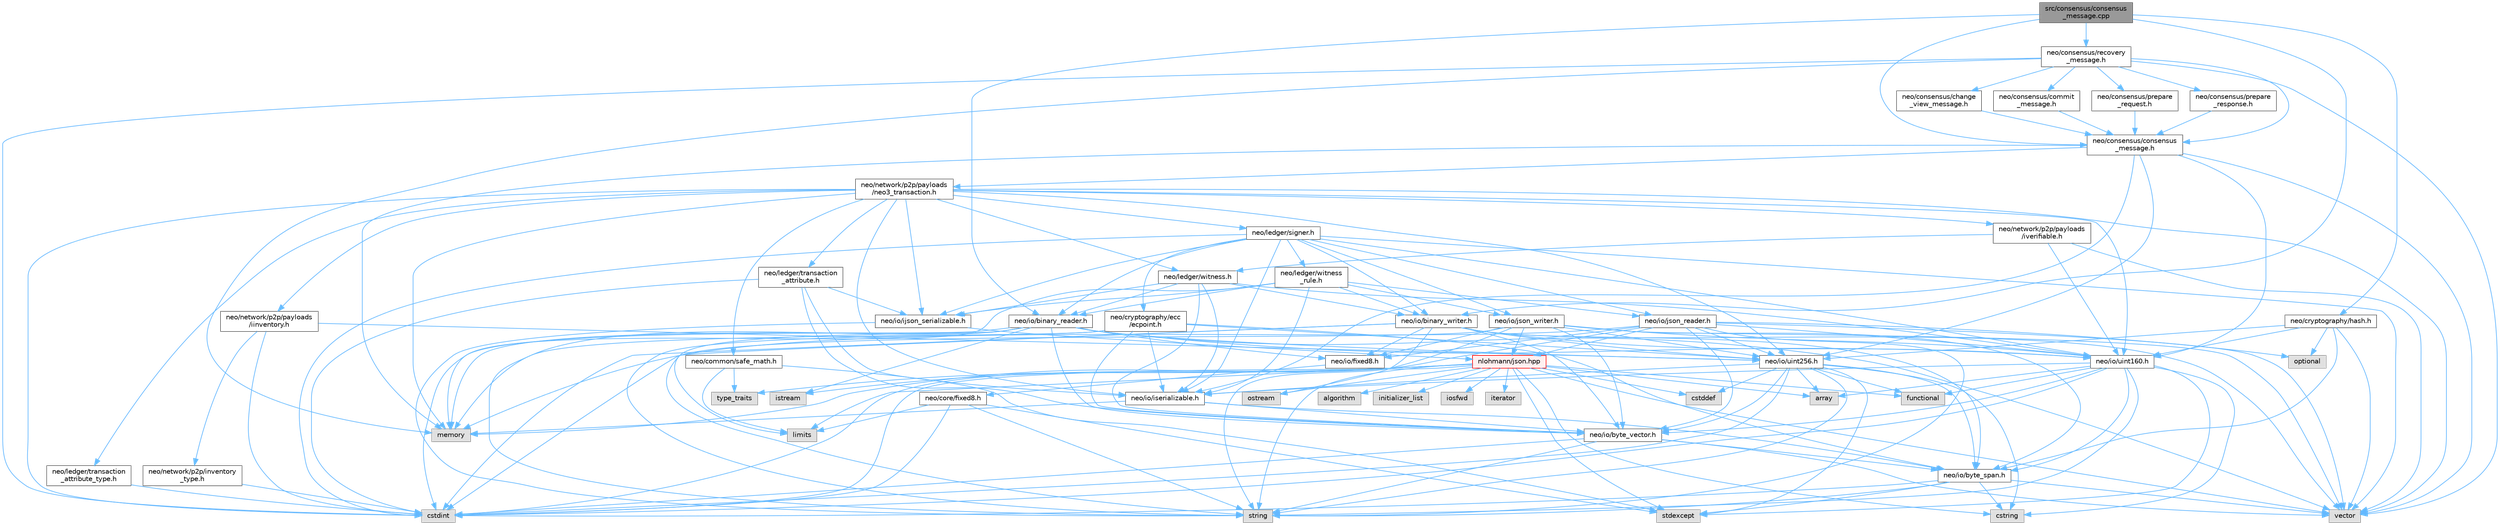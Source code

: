 digraph "src/consensus/consensus_message.cpp"
{
 // LATEX_PDF_SIZE
  bgcolor="transparent";
  edge [fontname=Helvetica,fontsize=10,labelfontname=Helvetica,labelfontsize=10];
  node [fontname=Helvetica,fontsize=10,shape=box,height=0.2,width=0.4];
  Node1 [id="Node000001",label="src/consensus/consensus\l_message.cpp",height=0.2,width=0.4,color="gray40", fillcolor="grey60", style="filled", fontcolor="black",tooltip=" "];
  Node1 -> Node2 [id="edge1_Node000001_Node000002",color="steelblue1",style="solid",tooltip=" "];
  Node2 [id="Node000002",label="neo/consensus/consensus\l_message.h",height=0.2,width=0.4,color="grey40", fillcolor="white", style="filled",URL="$consensus__message_8h.html",tooltip=" "];
  Node2 -> Node3 [id="edge2_Node000002_Node000003",color="steelblue1",style="solid",tooltip=" "];
  Node3 [id="Node000003",label="neo/io/iserializable.h",height=0.2,width=0.4,color="grey40", fillcolor="white", style="filled",URL="$iserializable_8h.html",tooltip=" "];
  Node3 -> Node4 [id="edge3_Node000003_Node000004",color="steelblue1",style="solid",tooltip=" "];
  Node4 [id="Node000004",label="neo/io/byte_span.h",height=0.2,width=0.4,color="grey40", fillcolor="white", style="filled",URL="$io_2byte__span_8h.html",tooltip=" "];
  Node4 -> Node5 [id="edge4_Node000004_Node000005",color="steelblue1",style="solid",tooltip=" "];
  Node5 [id="Node000005",label="cstdint",height=0.2,width=0.4,color="grey60", fillcolor="#E0E0E0", style="filled",tooltip=" "];
  Node4 -> Node6 [id="edge5_Node000004_Node000006",color="steelblue1",style="solid",tooltip=" "];
  Node6 [id="Node000006",label="cstring",height=0.2,width=0.4,color="grey60", fillcolor="#E0E0E0", style="filled",tooltip=" "];
  Node4 -> Node7 [id="edge6_Node000004_Node000007",color="steelblue1",style="solid",tooltip=" "];
  Node7 [id="Node000007",label="stdexcept",height=0.2,width=0.4,color="grey60", fillcolor="#E0E0E0", style="filled",tooltip=" "];
  Node4 -> Node8 [id="edge7_Node000004_Node000008",color="steelblue1",style="solid",tooltip=" "];
  Node8 [id="Node000008",label="string",height=0.2,width=0.4,color="grey60", fillcolor="#E0E0E0", style="filled",tooltip=" "];
  Node4 -> Node9 [id="edge8_Node000004_Node000009",color="steelblue1",style="solid",tooltip=" "];
  Node9 [id="Node000009",label="vector",height=0.2,width=0.4,color="grey60", fillcolor="#E0E0E0", style="filled",tooltip=" "];
  Node3 -> Node10 [id="edge9_Node000003_Node000010",color="steelblue1",style="solid",tooltip=" "];
  Node10 [id="Node000010",label="neo/io/byte_vector.h",height=0.2,width=0.4,color="grey40", fillcolor="white", style="filled",URL="$io_2byte__vector_8h.html",tooltip=" "];
  Node10 -> Node4 [id="edge10_Node000010_Node000004",color="steelblue1",style="solid",tooltip=" "];
  Node10 -> Node5 [id="edge11_Node000010_Node000005",color="steelblue1",style="solid",tooltip=" "];
  Node10 -> Node8 [id="edge12_Node000010_Node000008",color="steelblue1",style="solid",tooltip=" "];
  Node10 -> Node9 [id="edge13_Node000010_Node000009",color="steelblue1",style="solid",tooltip=" "];
  Node3 -> Node11 [id="edge14_Node000003_Node000011",color="steelblue1",style="solid",tooltip=" "];
  Node11 [id="Node000011",label="memory",height=0.2,width=0.4,color="grey60", fillcolor="#E0E0E0", style="filled",tooltip=" "];
  Node2 -> Node12 [id="edge15_Node000002_Node000012",color="steelblue1",style="solid",tooltip=" "];
  Node12 [id="Node000012",label="neo/io/uint160.h",height=0.2,width=0.4,color="grey40", fillcolor="white", style="filled",URL="$uint160_8h.html",tooltip=" "];
  Node12 -> Node4 [id="edge16_Node000012_Node000004",color="steelblue1",style="solid",tooltip=" "];
  Node12 -> Node10 [id="edge17_Node000012_Node000010",color="steelblue1",style="solid",tooltip=" "];
  Node12 -> Node3 [id="edge18_Node000012_Node000003",color="steelblue1",style="solid",tooltip=" "];
  Node12 -> Node13 [id="edge19_Node000012_Node000013",color="steelblue1",style="solid",tooltip=" "];
  Node13 [id="Node000013",label="array",height=0.2,width=0.4,color="grey60", fillcolor="#E0E0E0", style="filled",tooltip=" "];
  Node12 -> Node5 [id="edge20_Node000012_Node000005",color="steelblue1",style="solid",tooltip=" "];
  Node12 -> Node6 [id="edge21_Node000012_Node000006",color="steelblue1",style="solid",tooltip=" "];
  Node12 -> Node14 [id="edge22_Node000012_Node000014",color="steelblue1",style="solid",tooltip=" "];
  Node14 [id="Node000014",label="functional",height=0.2,width=0.4,color="grey60", fillcolor="#E0E0E0", style="filled",tooltip=" "];
  Node12 -> Node7 [id="edge23_Node000012_Node000007",color="steelblue1",style="solid",tooltip=" "];
  Node12 -> Node8 [id="edge24_Node000012_Node000008",color="steelblue1",style="solid",tooltip=" "];
  Node2 -> Node15 [id="edge25_Node000002_Node000015",color="steelblue1",style="solid",tooltip=" "];
  Node15 [id="Node000015",label="neo/io/uint256.h",height=0.2,width=0.4,color="grey40", fillcolor="white", style="filled",URL="$uint256_8h.html",tooltip=" "];
  Node15 -> Node4 [id="edge26_Node000015_Node000004",color="steelblue1",style="solid",tooltip=" "];
  Node15 -> Node10 [id="edge27_Node000015_Node000010",color="steelblue1",style="solid",tooltip=" "];
  Node15 -> Node3 [id="edge28_Node000015_Node000003",color="steelblue1",style="solid",tooltip=" "];
  Node15 -> Node13 [id="edge29_Node000015_Node000013",color="steelblue1",style="solid",tooltip=" "];
  Node15 -> Node16 [id="edge30_Node000015_Node000016",color="steelblue1",style="solid",tooltip=" "];
  Node16 [id="Node000016",label="cstddef",height=0.2,width=0.4,color="grey60", fillcolor="#E0E0E0", style="filled",tooltip=" "];
  Node15 -> Node5 [id="edge31_Node000015_Node000005",color="steelblue1",style="solid",tooltip=" "];
  Node15 -> Node6 [id="edge32_Node000015_Node000006",color="steelblue1",style="solid",tooltip=" "];
  Node15 -> Node14 [id="edge33_Node000015_Node000014",color="steelblue1",style="solid",tooltip=" "];
  Node15 -> Node7 [id="edge34_Node000015_Node000007",color="steelblue1",style="solid",tooltip=" "];
  Node15 -> Node8 [id="edge35_Node000015_Node000008",color="steelblue1",style="solid",tooltip=" "];
  Node2 -> Node17 [id="edge36_Node000002_Node000017",color="steelblue1",style="solid",tooltip=" "];
  Node17 [id="Node000017",label="neo/network/p2p/payloads\l/neo3_transaction.h",height=0.2,width=0.4,color="grey40", fillcolor="white", style="filled",URL="$neo3__transaction_8h.html",tooltip=" "];
  Node17 -> Node18 [id="edge37_Node000017_Node000018",color="steelblue1",style="solid",tooltip=" "];
  Node18 [id="Node000018",label="neo/common/safe_math.h",height=0.2,width=0.4,color="grey40", fillcolor="white", style="filled",URL="$safe__math_8h.html",tooltip=" "];
  Node18 -> Node19 [id="edge38_Node000018_Node000019",color="steelblue1",style="solid",tooltip=" "];
  Node19 [id="Node000019",label="limits",height=0.2,width=0.4,color="grey60", fillcolor="#E0E0E0", style="filled",tooltip=" "];
  Node18 -> Node7 [id="edge39_Node000018_Node000007",color="steelblue1",style="solid",tooltip=" "];
  Node18 -> Node20 [id="edge40_Node000018_Node000020",color="steelblue1",style="solid",tooltip=" "];
  Node20 [id="Node000020",label="type_traits",height=0.2,width=0.4,color="grey60", fillcolor="#E0E0E0", style="filled",tooltip=" "];
  Node17 -> Node21 [id="edge41_Node000017_Node000021",color="steelblue1",style="solid",tooltip=" "];
  Node21 [id="Node000021",label="neo/io/ijson_serializable.h",height=0.2,width=0.4,color="grey40", fillcolor="white", style="filled",URL="$ijson__serializable_8h.html",tooltip=" "];
  Node21 -> Node22 [id="edge42_Node000021_Node000022",color="steelblue1",style="solid",tooltip=" "];
  Node22 [id="Node000022",label="nlohmann/json.hpp",height=0.2,width=0.4,color="red", fillcolor="#FFF0F0", style="filled",URL="$json_8hpp.html",tooltip=" "];
  Node22 -> Node23 [id="edge43_Node000022_Node000023",color="steelblue1",style="solid",tooltip=" "];
  Node23 [id="Node000023",label="algorithm",height=0.2,width=0.4,color="grey60", fillcolor="#E0E0E0", style="filled",tooltip=" "];
  Node22 -> Node16 [id="edge44_Node000022_Node000016",color="steelblue1",style="solid",tooltip=" "];
  Node22 -> Node14 [id="edge45_Node000022_Node000014",color="steelblue1",style="solid",tooltip=" "];
  Node22 -> Node24 [id="edge46_Node000022_Node000024",color="steelblue1",style="solid",tooltip=" "];
  Node24 [id="Node000024",label="initializer_list",height=0.2,width=0.4,color="grey60", fillcolor="#E0E0E0", style="filled",tooltip=" "];
  Node22 -> Node25 [id="edge47_Node000022_Node000025",color="steelblue1",style="solid",tooltip=" "];
  Node25 [id="Node000025",label="iosfwd",height=0.2,width=0.4,color="grey60", fillcolor="#E0E0E0", style="filled",tooltip=" "];
  Node22 -> Node26 [id="edge48_Node000022_Node000026",color="steelblue1",style="solid",tooltip=" "];
  Node26 [id="Node000026",label="iterator",height=0.2,width=0.4,color="grey60", fillcolor="#E0E0E0", style="filled",tooltip=" "];
  Node22 -> Node11 [id="edge49_Node000022_Node000011",color="steelblue1",style="solid",tooltip=" "];
  Node22 -> Node8 [id="edge50_Node000022_Node000008",color="steelblue1",style="solid",tooltip=" "];
  Node22 -> Node9 [id="edge51_Node000022_Node000009",color="steelblue1",style="solid",tooltip=" "];
  Node22 -> Node13 [id="edge52_Node000022_Node000013",color="steelblue1",style="solid",tooltip=" "];
  Node22 -> Node20 [id="edge53_Node000022_Node000020",color="steelblue1",style="solid",tooltip=" "];
  Node22 -> Node7 [id="edge54_Node000022_Node000007",color="steelblue1",style="solid",tooltip=" "];
  Node22 -> Node5 [id="edge55_Node000022_Node000005",color="steelblue1",style="solid",tooltip=" "];
  Node22 -> Node19 [id="edge56_Node000022_Node000019",color="steelblue1",style="solid",tooltip=" "];
  Node22 -> Node6 [id="edge57_Node000022_Node000006",color="steelblue1",style="solid",tooltip=" "];
  Node22 -> Node39 [id="edge58_Node000022_Node000039",color="steelblue1",style="solid",tooltip=" "];
  Node39 [id="Node000039",label="istream",height=0.2,width=0.4,color="grey60", fillcolor="#E0E0E0", style="filled",tooltip=" "];
  Node22 -> Node44 [id="edge59_Node000022_Node000044",color="steelblue1",style="solid",tooltip=" "];
  Node44 [id="Node000044",label="ostream",height=0.2,width=0.4,color="grey60", fillcolor="#E0E0E0", style="filled",tooltip=" "];
  Node21 -> Node8 [id="edge60_Node000021_Node000008",color="steelblue1",style="solid",tooltip=" "];
  Node17 -> Node3 [id="edge61_Node000017_Node000003",color="steelblue1",style="solid",tooltip=" "];
  Node17 -> Node12 [id="edge62_Node000017_Node000012",color="steelblue1",style="solid",tooltip=" "];
  Node17 -> Node15 [id="edge63_Node000017_Node000015",color="steelblue1",style="solid",tooltip=" "];
  Node17 -> Node46 [id="edge64_Node000017_Node000046",color="steelblue1",style="solid",tooltip=" "];
  Node46 [id="Node000046",label="neo/ledger/signer.h",height=0.2,width=0.4,color="grey40", fillcolor="white", style="filled",URL="$signer_8h.html",tooltip=" "];
  Node46 -> Node47 [id="edge65_Node000046_Node000047",color="steelblue1",style="solid",tooltip=" "];
  Node47 [id="Node000047",label="neo/cryptography/ecc\l/ecpoint.h",height=0.2,width=0.4,color="grey40", fillcolor="white", style="filled",URL="$ecpoint_8h.html",tooltip=" "];
  Node47 -> Node4 [id="edge66_Node000047_Node000004",color="steelblue1",style="solid",tooltip=" "];
  Node47 -> Node10 [id="edge67_Node000047_Node000010",color="steelblue1",style="solid",tooltip=" "];
  Node47 -> Node3 [id="edge68_Node000047_Node000003",color="steelblue1",style="solid",tooltip=" "];
  Node47 -> Node15 [id="edge69_Node000047_Node000015",color="steelblue1",style="solid",tooltip=" "];
  Node47 -> Node11 [id="edge70_Node000047_Node000011",color="steelblue1",style="solid",tooltip=" "];
  Node47 -> Node8 [id="edge71_Node000047_Node000008",color="steelblue1",style="solid",tooltip=" "];
  Node46 -> Node48 [id="edge72_Node000046_Node000048",color="steelblue1",style="solid",tooltip=" "];
  Node48 [id="Node000048",label="neo/io/binary_reader.h",height=0.2,width=0.4,color="grey40", fillcolor="white", style="filled",URL="$binary__reader_8h.html",tooltip=" "];
  Node48 -> Node10 [id="edge73_Node000048_Node000010",color="steelblue1",style="solid",tooltip=" "];
  Node48 -> Node49 [id="edge74_Node000048_Node000049",color="steelblue1",style="solid",tooltip=" "];
  Node49 [id="Node000049",label="neo/io/fixed8.h",height=0.2,width=0.4,color="grey40", fillcolor="white", style="filled",URL="$io_2fixed8_8h.html",tooltip=" "];
  Node49 -> Node50 [id="edge75_Node000049_Node000050",color="steelblue1",style="solid",tooltip=" "];
  Node50 [id="Node000050",label="neo/core/fixed8.h",height=0.2,width=0.4,color="grey40", fillcolor="white", style="filled",URL="$core_2fixed8_8h.html",tooltip=" "];
  Node50 -> Node5 [id="edge76_Node000050_Node000005",color="steelblue1",style="solid",tooltip=" "];
  Node50 -> Node19 [id="edge77_Node000050_Node000019",color="steelblue1",style="solid",tooltip=" "];
  Node50 -> Node7 [id="edge78_Node000050_Node000007",color="steelblue1",style="solid",tooltip=" "];
  Node50 -> Node8 [id="edge79_Node000050_Node000008",color="steelblue1",style="solid",tooltip=" "];
  Node48 -> Node12 [id="edge80_Node000048_Node000012",color="steelblue1",style="solid",tooltip=" "];
  Node48 -> Node15 [id="edge81_Node000048_Node000015",color="steelblue1",style="solid",tooltip=" "];
  Node48 -> Node5 [id="edge82_Node000048_Node000005",color="steelblue1",style="solid",tooltip=" "];
  Node48 -> Node39 [id="edge83_Node000048_Node000039",color="steelblue1",style="solid",tooltip=" "];
  Node48 -> Node19 [id="edge84_Node000048_Node000019",color="steelblue1",style="solid",tooltip=" "];
  Node48 -> Node11 [id="edge85_Node000048_Node000011",color="steelblue1",style="solid",tooltip=" "];
  Node48 -> Node8 [id="edge86_Node000048_Node000008",color="steelblue1",style="solid",tooltip=" "];
  Node48 -> Node9 [id="edge87_Node000048_Node000009",color="steelblue1",style="solid",tooltip=" "];
  Node46 -> Node51 [id="edge88_Node000046_Node000051",color="steelblue1",style="solid",tooltip=" "];
  Node51 [id="Node000051",label="neo/io/binary_writer.h",height=0.2,width=0.4,color="grey40", fillcolor="white", style="filled",URL="$binary__writer_8h.html",tooltip=" "];
  Node51 -> Node4 [id="edge89_Node000051_Node000004",color="steelblue1",style="solid",tooltip=" "];
  Node51 -> Node10 [id="edge90_Node000051_Node000010",color="steelblue1",style="solid",tooltip=" "];
  Node51 -> Node49 [id="edge91_Node000051_Node000049",color="steelblue1",style="solid",tooltip=" "];
  Node51 -> Node12 [id="edge92_Node000051_Node000012",color="steelblue1",style="solid",tooltip=" "];
  Node51 -> Node15 [id="edge93_Node000051_Node000015",color="steelblue1",style="solid",tooltip=" "];
  Node51 -> Node5 [id="edge94_Node000051_Node000005",color="steelblue1",style="solid",tooltip=" "];
  Node51 -> Node44 [id="edge95_Node000051_Node000044",color="steelblue1",style="solid",tooltip=" "];
  Node51 -> Node8 [id="edge96_Node000051_Node000008",color="steelblue1",style="solid",tooltip=" "];
  Node51 -> Node9 [id="edge97_Node000051_Node000009",color="steelblue1",style="solid",tooltip=" "];
  Node46 -> Node21 [id="edge98_Node000046_Node000021",color="steelblue1",style="solid",tooltip=" "];
  Node46 -> Node3 [id="edge99_Node000046_Node000003",color="steelblue1",style="solid",tooltip=" "];
  Node46 -> Node52 [id="edge100_Node000046_Node000052",color="steelblue1",style="solid",tooltip=" "];
  Node52 [id="Node000052",label="neo/io/json_reader.h",height=0.2,width=0.4,color="grey40", fillcolor="white", style="filled",URL="$json__reader_8h.html",tooltip=" "];
  Node52 -> Node10 [id="edge101_Node000052_Node000010",color="steelblue1",style="solid",tooltip=" "];
  Node52 -> Node49 [id="edge102_Node000052_Node000049",color="steelblue1",style="solid",tooltip=" "];
  Node52 -> Node12 [id="edge103_Node000052_Node000012",color="steelblue1",style="solid",tooltip=" "];
  Node52 -> Node15 [id="edge104_Node000052_Node000015",color="steelblue1",style="solid",tooltip=" "];
  Node52 -> Node5 [id="edge105_Node000052_Node000005",color="steelblue1",style="solid",tooltip=" "];
  Node52 -> Node11 [id="edge106_Node000052_Node000011",color="steelblue1",style="solid",tooltip=" "];
  Node52 -> Node22 [id="edge107_Node000052_Node000022",color="steelblue1",style="solid",tooltip=" "];
  Node52 -> Node53 [id="edge108_Node000052_Node000053",color="steelblue1",style="solid",tooltip=" "];
  Node53 [id="Node000053",label="optional",height=0.2,width=0.4,color="grey60", fillcolor="#E0E0E0", style="filled",tooltip=" "];
  Node52 -> Node8 [id="edge109_Node000052_Node000008",color="steelblue1",style="solid",tooltip=" "];
  Node52 -> Node9 [id="edge110_Node000052_Node000009",color="steelblue1",style="solid",tooltip=" "];
  Node46 -> Node54 [id="edge111_Node000046_Node000054",color="steelblue1",style="solid",tooltip=" "];
  Node54 [id="Node000054",label="neo/io/json_writer.h",height=0.2,width=0.4,color="grey40", fillcolor="white", style="filled",URL="$json__writer_8h.html",tooltip=" "];
  Node54 -> Node4 [id="edge112_Node000054_Node000004",color="steelblue1",style="solid",tooltip=" "];
  Node54 -> Node10 [id="edge113_Node000054_Node000010",color="steelblue1",style="solid",tooltip=" "];
  Node54 -> Node49 [id="edge114_Node000054_Node000049",color="steelblue1",style="solid",tooltip=" "];
  Node54 -> Node12 [id="edge115_Node000054_Node000012",color="steelblue1",style="solid",tooltip=" "];
  Node54 -> Node15 [id="edge116_Node000054_Node000015",color="steelblue1",style="solid",tooltip=" "];
  Node54 -> Node5 [id="edge117_Node000054_Node000005",color="steelblue1",style="solid",tooltip=" "];
  Node54 -> Node22 [id="edge118_Node000054_Node000022",color="steelblue1",style="solid",tooltip=" "];
  Node54 -> Node8 [id="edge119_Node000054_Node000008",color="steelblue1",style="solid",tooltip=" "];
  Node54 -> Node9 [id="edge120_Node000054_Node000009",color="steelblue1",style="solid",tooltip=" "];
  Node46 -> Node12 [id="edge121_Node000046_Node000012",color="steelblue1",style="solid",tooltip=" "];
  Node46 -> Node55 [id="edge122_Node000046_Node000055",color="steelblue1",style="solid",tooltip=" "];
  Node55 [id="Node000055",label="neo/ledger/witness\l_rule.h",height=0.2,width=0.4,color="grey40", fillcolor="white", style="filled",URL="$witness__rule_8h.html",tooltip=" "];
  Node55 -> Node48 [id="edge123_Node000055_Node000048",color="steelblue1",style="solid",tooltip=" "];
  Node55 -> Node51 [id="edge124_Node000055_Node000051",color="steelblue1",style="solid",tooltip=" "];
  Node55 -> Node21 [id="edge125_Node000055_Node000021",color="steelblue1",style="solid",tooltip=" "];
  Node55 -> Node3 [id="edge126_Node000055_Node000003",color="steelblue1",style="solid",tooltip=" "];
  Node55 -> Node52 [id="edge127_Node000055_Node000052",color="steelblue1",style="solid",tooltip=" "];
  Node55 -> Node54 [id="edge128_Node000055_Node000054",color="steelblue1",style="solid",tooltip=" "];
  Node55 -> Node11 [id="edge129_Node000055_Node000011",color="steelblue1",style="solid",tooltip=" "];
  Node46 -> Node5 [id="edge130_Node000046_Node000005",color="steelblue1",style="solid",tooltip=" "];
  Node46 -> Node9 [id="edge131_Node000046_Node000009",color="steelblue1",style="solid",tooltip=" "];
  Node17 -> Node56 [id="edge132_Node000017_Node000056",color="steelblue1",style="solid",tooltip=" "];
  Node56 [id="Node000056",label="neo/ledger/transaction\l_attribute.h",height=0.2,width=0.4,color="grey40", fillcolor="white", style="filled",URL="$transaction__attribute_8h.html",tooltip=" "];
  Node56 -> Node10 [id="edge133_Node000056_Node000010",color="steelblue1",style="solid",tooltip=" "];
  Node56 -> Node21 [id="edge134_Node000056_Node000021",color="steelblue1",style="solid",tooltip=" "];
  Node56 -> Node3 [id="edge135_Node000056_Node000003",color="steelblue1",style="solid",tooltip=" "];
  Node56 -> Node5 [id="edge136_Node000056_Node000005",color="steelblue1",style="solid",tooltip=" "];
  Node17 -> Node57 [id="edge137_Node000017_Node000057",color="steelblue1",style="solid",tooltip=" "];
  Node57 [id="Node000057",label="neo/ledger/transaction\l_attribute_type.h",height=0.2,width=0.4,color="grey40", fillcolor="white", style="filled",URL="$transaction__attribute__type_8h.html",tooltip=" "];
  Node57 -> Node5 [id="edge138_Node000057_Node000005",color="steelblue1",style="solid",tooltip=" "];
  Node17 -> Node58 [id="edge139_Node000017_Node000058",color="steelblue1",style="solid",tooltip=" "];
  Node58 [id="Node000058",label="neo/ledger/witness.h",height=0.2,width=0.4,color="grey40", fillcolor="white", style="filled",URL="$ledger_2witness_8h.html",tooltip=" "];
  Node58 -> Node48 [id="edge140_Node000058_Node000048",color="steelblue1",style="solid",tooltip=" "];
  Node58 -> Node51 [id="edge141_Node000058_Node000051",color="steelblue1",style="solid",tooltip=" "];
  Node58 -> Node10 [id="edge142_Node000058_Node000010",color="steelblue1",style="solid",tooltip=" "];
  Node58 -> Node21 [id="edge143_Node000058_Node000021",color="steelblue1",style="solid",tooltip=" "];
  Node58 -> Node3 [id="edge144_Node000058_Node000003",color="steelblue1",style="solid",tooltip=" "];
  Node58 -> Node12 [id="edge145_Node000058_Node000012",color="steelblue1",style="solid",tooltip=" "];
  Node17 -> Node59 [id="edge146_Node000017_Node000059",color="steelblue1",style="solid",tooltip=" "];
  Node59 [id="Node000059",label="neo/network/p2p/payloads\l/iinventory.h",height=0.2,width=0.4,color="grey40", fillcolor="white", style="filled",URL="$payloads_2iinventory_8h.html",tooltip=" "];
  Node59 -> Node15 [id="edge147_Node000059_Node000015",color="steelblue1",style="solid",tooltip=" "];
  Node59 -> Node60 [id="edge148_Node000059_Node000060",color="steelblue1",style="solid",tooltip=" "];
  Node60 [id="Node000060",label="neo/network/p2p/inventory\l_type.h",height=0.2,width=0.4,color="grey40", fillcolor="white", style="filled",URL="$p2p_2inventory__type_8h.html",tooltip=" "];
  Node60 -> Node5 [id="edge149_Node000060_Node000005",color="steelblue1",style="solid",tooltip=" "];
  Node59 -> Node5 [id="edge150_Node000059_Node000005",color="steelblue1",style="solid",tooltip=" "];
  Node17 -> Node61 [id="edge151_Node000017_Node000061",color="steelblue1",style="solid",tooltip=" "];
  Node61 [id="Node000061",label="neo/network/p2p/payloads\l/iverifiable.h",height=0.2,width=0.4,color="grey40", fillcolor="white", style="filled",URL="$iverifiable_8h.html",tooltip=" "];
  Node61 -> Node12 [id="edge152_Node000061_Node000012",color="steelblue1",style="solid",tooltip=" "];
  Node61 -> Node58 [id="edge153_Node000061_Node000058",color="steelblue1",style="solid",tooltip=" "];
  Node61 -> Node9 [id="edge154_Node000061_Node000009",color="steelblue1",style="solid",tooltip=" "];
  Node17 -> Node5 [id="edge155_Node000017_Node000005",color="steelblue1",style="solid",tooltip=" "];
  Node17 -> Node11 [id="edge156_Node000017_Node000011",color="steelblue1",style="solid",tooltip=" "];
  Node17 -> Node9 [id="edge157_Node000017_Node000009",color="steelblue1",style="solid",tooltip=" "];
  Node2 -> Node11 [id="edge158_Node000002_Node000011",color="steelblue1",style="solid",tooltip=" "];
  Node2 -> Node9 [id="edge159_Node000002_Node000009",color="steelblue1",style="solid",tooltip=" "];
  Node1 -> Node62 [id="edge160_Node000001_Node000062",color="steelblue1",style="solid",tooltip=" "];
  Node62 [id="Node000062",label="neo/consensus/recovery\l_message.h",height=0.2,width=0.4,color="grey40", fillcolor="white", style="filled",URL="$recovery__message_8h.html",tooltip=" "];
  Node62 -> Node63 [id="edge161_Node000062_Node000063",color="steelblue1",style="solid",tooltip=" "];
  Node63 [id="Node000063",label="neo/consensus/change\l_view_message.h",height=0.2,width=0.4,color="grey40", fillcolor="white", style="filled",URL="$change__view__message_8h.html",tooltip=" "];
  Node63 -> Node2 [id="edge162_Node000063_Node000002",color="steelblue1",style="solid",tooltip=" "];
  Node62 -> Node64 [id="edge163_Node000062_Node000064",color="steelblue1",style="solid",tooltip=" "];
  Node64 [id="Node000064",label="neo/consensus/commit\l_message.h",height=0.2,width=0.4,color="grey40", fillcolor="white", style="filled",URL="$commit__message_8h.html",tooltip=" "];
  Node64 -> Node2 [id="edge164_Node000064_Node000002",color="steelblue1",style="solid",tooltip=" "];
  Node62 -> Node2 [id="edge165_Node000062_Node000002",color="steelblue1",style="solid",tooltip=" "];
  Node62 -> Node65 [id="edge166_Node000062_Node000065",color="steelblue1",style="solid",tooltip=" "];
  Node65 [id="Node000065",label="neo/consensus/prepare\l_request.h",height=0.2,width=0.4,color="grey40", fillcolor="white", style="filled",URL="$prepare__request_8h.html",tooltip=" "];
  Node65 -> Node2 [id="edge167_Node000065_Node000002",color="steelblue1",style="solid",tooltip=" "];
  Node62 -> Node66 [id="edge168_Node000062_Node000066",color="steelblue1",style="solid",tooltip=" "];
  Node66 [id="Node000066",label="neo/consensus/prepare\l_response.h",height=0.2,width=0.4,color="grey40", fillcolor="white", style="filled",URL="$prepare__response_8h.html",tooltip=" "];
  Node66 -> Node2 [id="edge169_Node000066_Node000002",color="steelblue1",style="solid",tooltip=" "];
  Node62 -> Node5 [id="edge170_Node000062_Node000005",color="steelblue1",style="solid",tooltip=" "];
  Node62 -> Node11 [id="edge171_Node000062_Node000011",color="steelblue1",style="solid",tooltip=" "];
  Node62 -> Node9 [id="edge172_Node000062_Node000009",color="steelblue1",style="solid",tooltip=" "];
  Node1 -> Node67 [id="edge173_Node000001_Node000067",color="steelblue1",style="solid",tooltip=" "];
  Node67 [id="Node000067",label="neo/cryptography/hash.h",height=0.2,width=0.4,color="grey40", fillcolor="white", style="filled",URL="$hash_8h.html",tooltip=" "];
  Node67 -> Node4 [id="edge174_Node000067_Node000004",color="steelblue1",style="solid",tooltip=" "];
  Node67 -> Node12 [id="edge175_Node000067_Node000012",color="steelblue1",style="solid",tooltip=" "];
  Node67 -> Node15 [id="edge176_Node000067_Node000015",color="steelblue1",style="solid",tooltip=" "];
  Node67 -> Node53 [id="edge177_Node000067_Node000053",color="steelblue1",style="solid",tooltip=" "];
  Node67 -> Node9 [id="edge178_Node000067_Node000009",color="steelblue1",style="solid",tooltip=" "];
  Node1 -> Node48 [id="edge179_Node000001_Node000048",color="steelblue1",style="solid",tooltip=" "];
  Node1 -> Node51 [id="edge180_Node000001_Node000051",color="steelblue1",style="solid",tooltip=" "];
}
